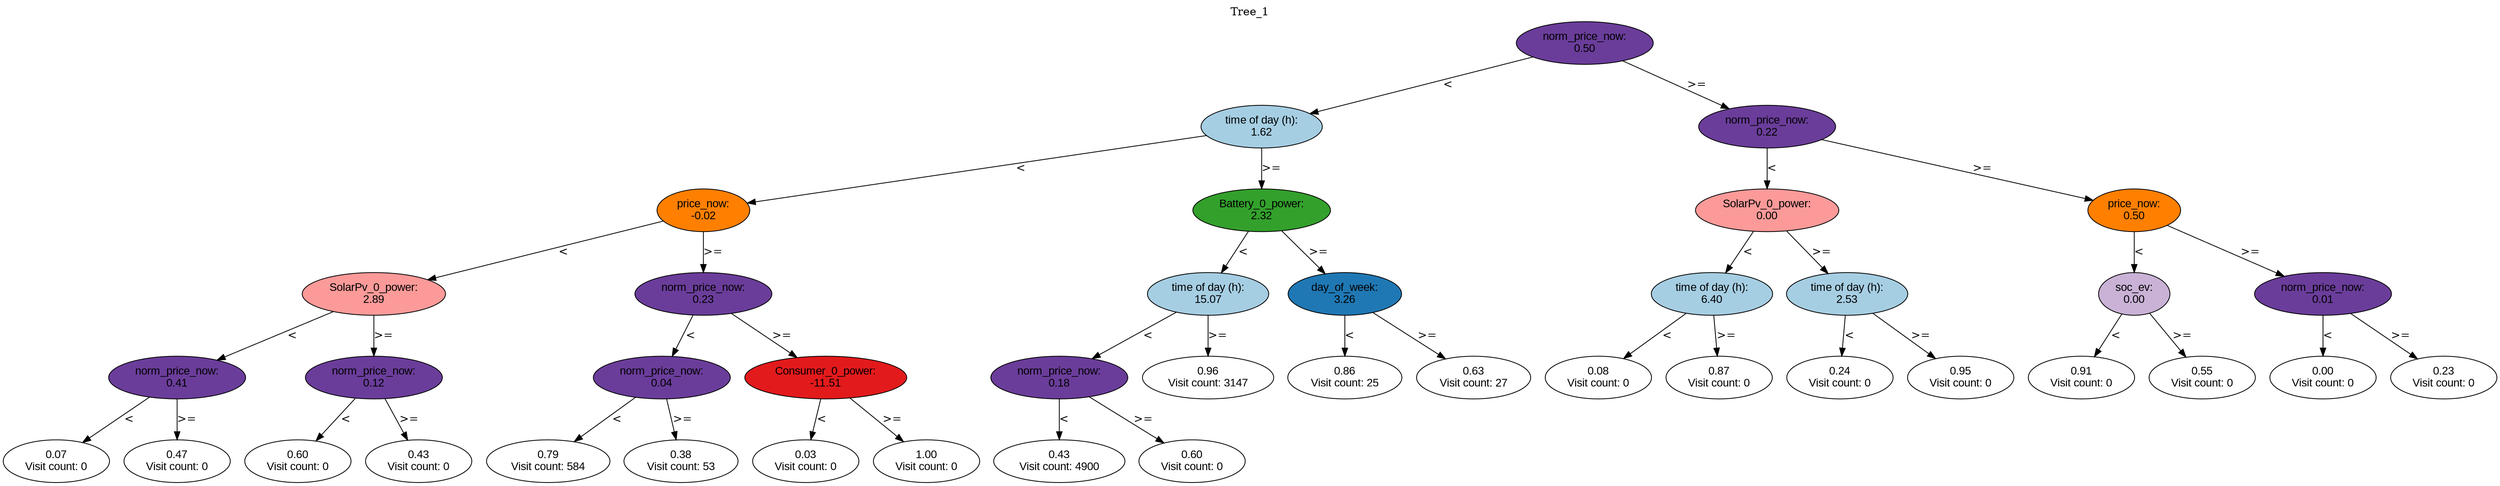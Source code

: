 digraph BST {
    node [fontname="Arial" style=filled colorscheme=paired12];
    0 [ label = "norm_price_now:
0.50" fillcolor=10];
    1 [ label = "time of day (h):
1.62" fillcolor=1];
    2 [ label = "price_now:
-0.02" fillcolor=8];
    3 [ label = "SolarPv_0_power:
2.89" fillcolor=5];
    4 [ label = "norm_price_now:
0.41" fillcolor=10];
    5 [ label = "0.07
Visit count: 0" fillcolor=white];
    6 [ label = "0.47
Visit count: 0" fillcolor=white];
    7 [ label = "norm_price_now:
0.12" fillcolor=10];
    8 [ label = "0.60
Visit count: 0" fillcolor=white];
    9 [ label = "0.43
Visit count: 0" fillcolor=white];
    10 [ label = "norm_price_now:
0.23" fillcolor=10];
    11 [ label = "norm_price_now:
0.04" fillcolor=10];
    12 [ label = "0.79
Visit count: 584" fillcolor=white];
    13 [ label = "0.38
Visit count: 53" fillcolor=white];
    14 [ label = "Consumer_0_power:
-11.51" fillcolor=6];
    15 [ label = "0.03
Visit count: 0" fillcolor=white];
    16 [ label = "1.00
Visit count: 0" fillcolor=white];
    17 [ label = "Battery_0_power:
2.32" fillcolor=4];
    18 [ label = "time of day (h):
15.07" fillcolor=1];
    19 [ label = "norm_price_now:
0.18" fillcolor=10];
    20 [ label = "0.43
Visit count: 4900" fillcolor=white];
    21 [ label = "0.60
Visit count: 0" fillcolor=white];
    22 [ label = "0.96
Visit count: 3147" fillcolor=white];
    23 [ label = "day_of_week:
3.26" fillcolor=2];
    24 [ label = "0.86
Visit count: 25" fillcolor=white];
    25 [ label = "0.63
Visit count: 27" fillcolor=white];
    26 [ label = "norm_price_now:
0.22" fillcolor=10];
    27 [ label = "SolarPv_0_power:
0.00" fillcolor=5];
    28 [ label = "time of day (h):
6.40" fillcolor=1];
    29 [ label = "0.08
Visit count: 0" fillcolor=white];
    30 [ label = "0.87
Visit count: 0" fillcolor=white];
    31 [ label = "time of day (h):
2.53" fillcolor=1];
    32 [ label = "0.24
Visit count: 0" fillcolor=white];
    33 [ label = "0.95
Visit count: 0" fillcolor=white];
    34 [ label = "price_now:
0.50" fillcolor=8];
    35 [ label = "soc_ev:
0.00" fillcolor=9];
    36 [ label = "0.91
Visit count: 0" fillcolor=white];
    37 [ label = "0.55
Visit count: 0" fillcolor=white];
    38 [ label = "norm_price_now:
0.01" fillcolor=10];
    39 [ label = "0.00
Visit count: 0" fillcolor=white];
    40 [ label = "0.23
Visit count: 0" fillcolor=white];

    0  -> 1[ label = "<"];
    0  -> 26[ label = ">="];
    1  -> 2[ label = "<"];
    1  -> 17[ label = ">="];
    2  -> 3[ label = "<"];
    2  -> 10[ label = ">="];
    3  -> 4[ label = "<"];
    3  -> 7[ label = ">="];
    4  -> 5[ label = "<"];
    4  -> 6[ label = ">="];
    7  -> 8[ label = "<"];
    7  -> 9[ label = ">="];
    10  -> 11[ label = "<"];
    10  -> 14[ label = ">="];
    11  -> 12[ label = "<"];
    11  -> 13[ label = ">="];
    14  -> 15[ label = "<"];
    14  -> 16[ label = ">="];
    17  -> 18[ label = "<"];
    17  -> 23[ label = ">="];
    18  -> 19[ label = "<"];
    18  -> 22[ label = ">="];
    19  -> 20[ label = "<"];
    19  -> 21[ label = ">="];
    23  -> 24[ label = "<"];
    23  -> 25[ label = ">="];
    26  -> 27[ label = "<"];
    26  -> 34[ label = ">="];
    27  -> 28[ label = "<"];
    27  -> 31[ label = ">="];
    28  -> 29[ label = "<"];
    28  -> 30[ label = ">="];
    31  -> 32[ label = "<"];
    31  -> 33[ label = ">="];
    34  -> 35[ label = "<"];
    34  -> 38[ label = ">="];
    35  -> 36[ label = "<"];
    35  -> 37[ label = ">="];
    38  -> 39[ label = "<"];
    38  -> 40[ label = ">="];

    labelloc="t";
    label="Tree_1";
}